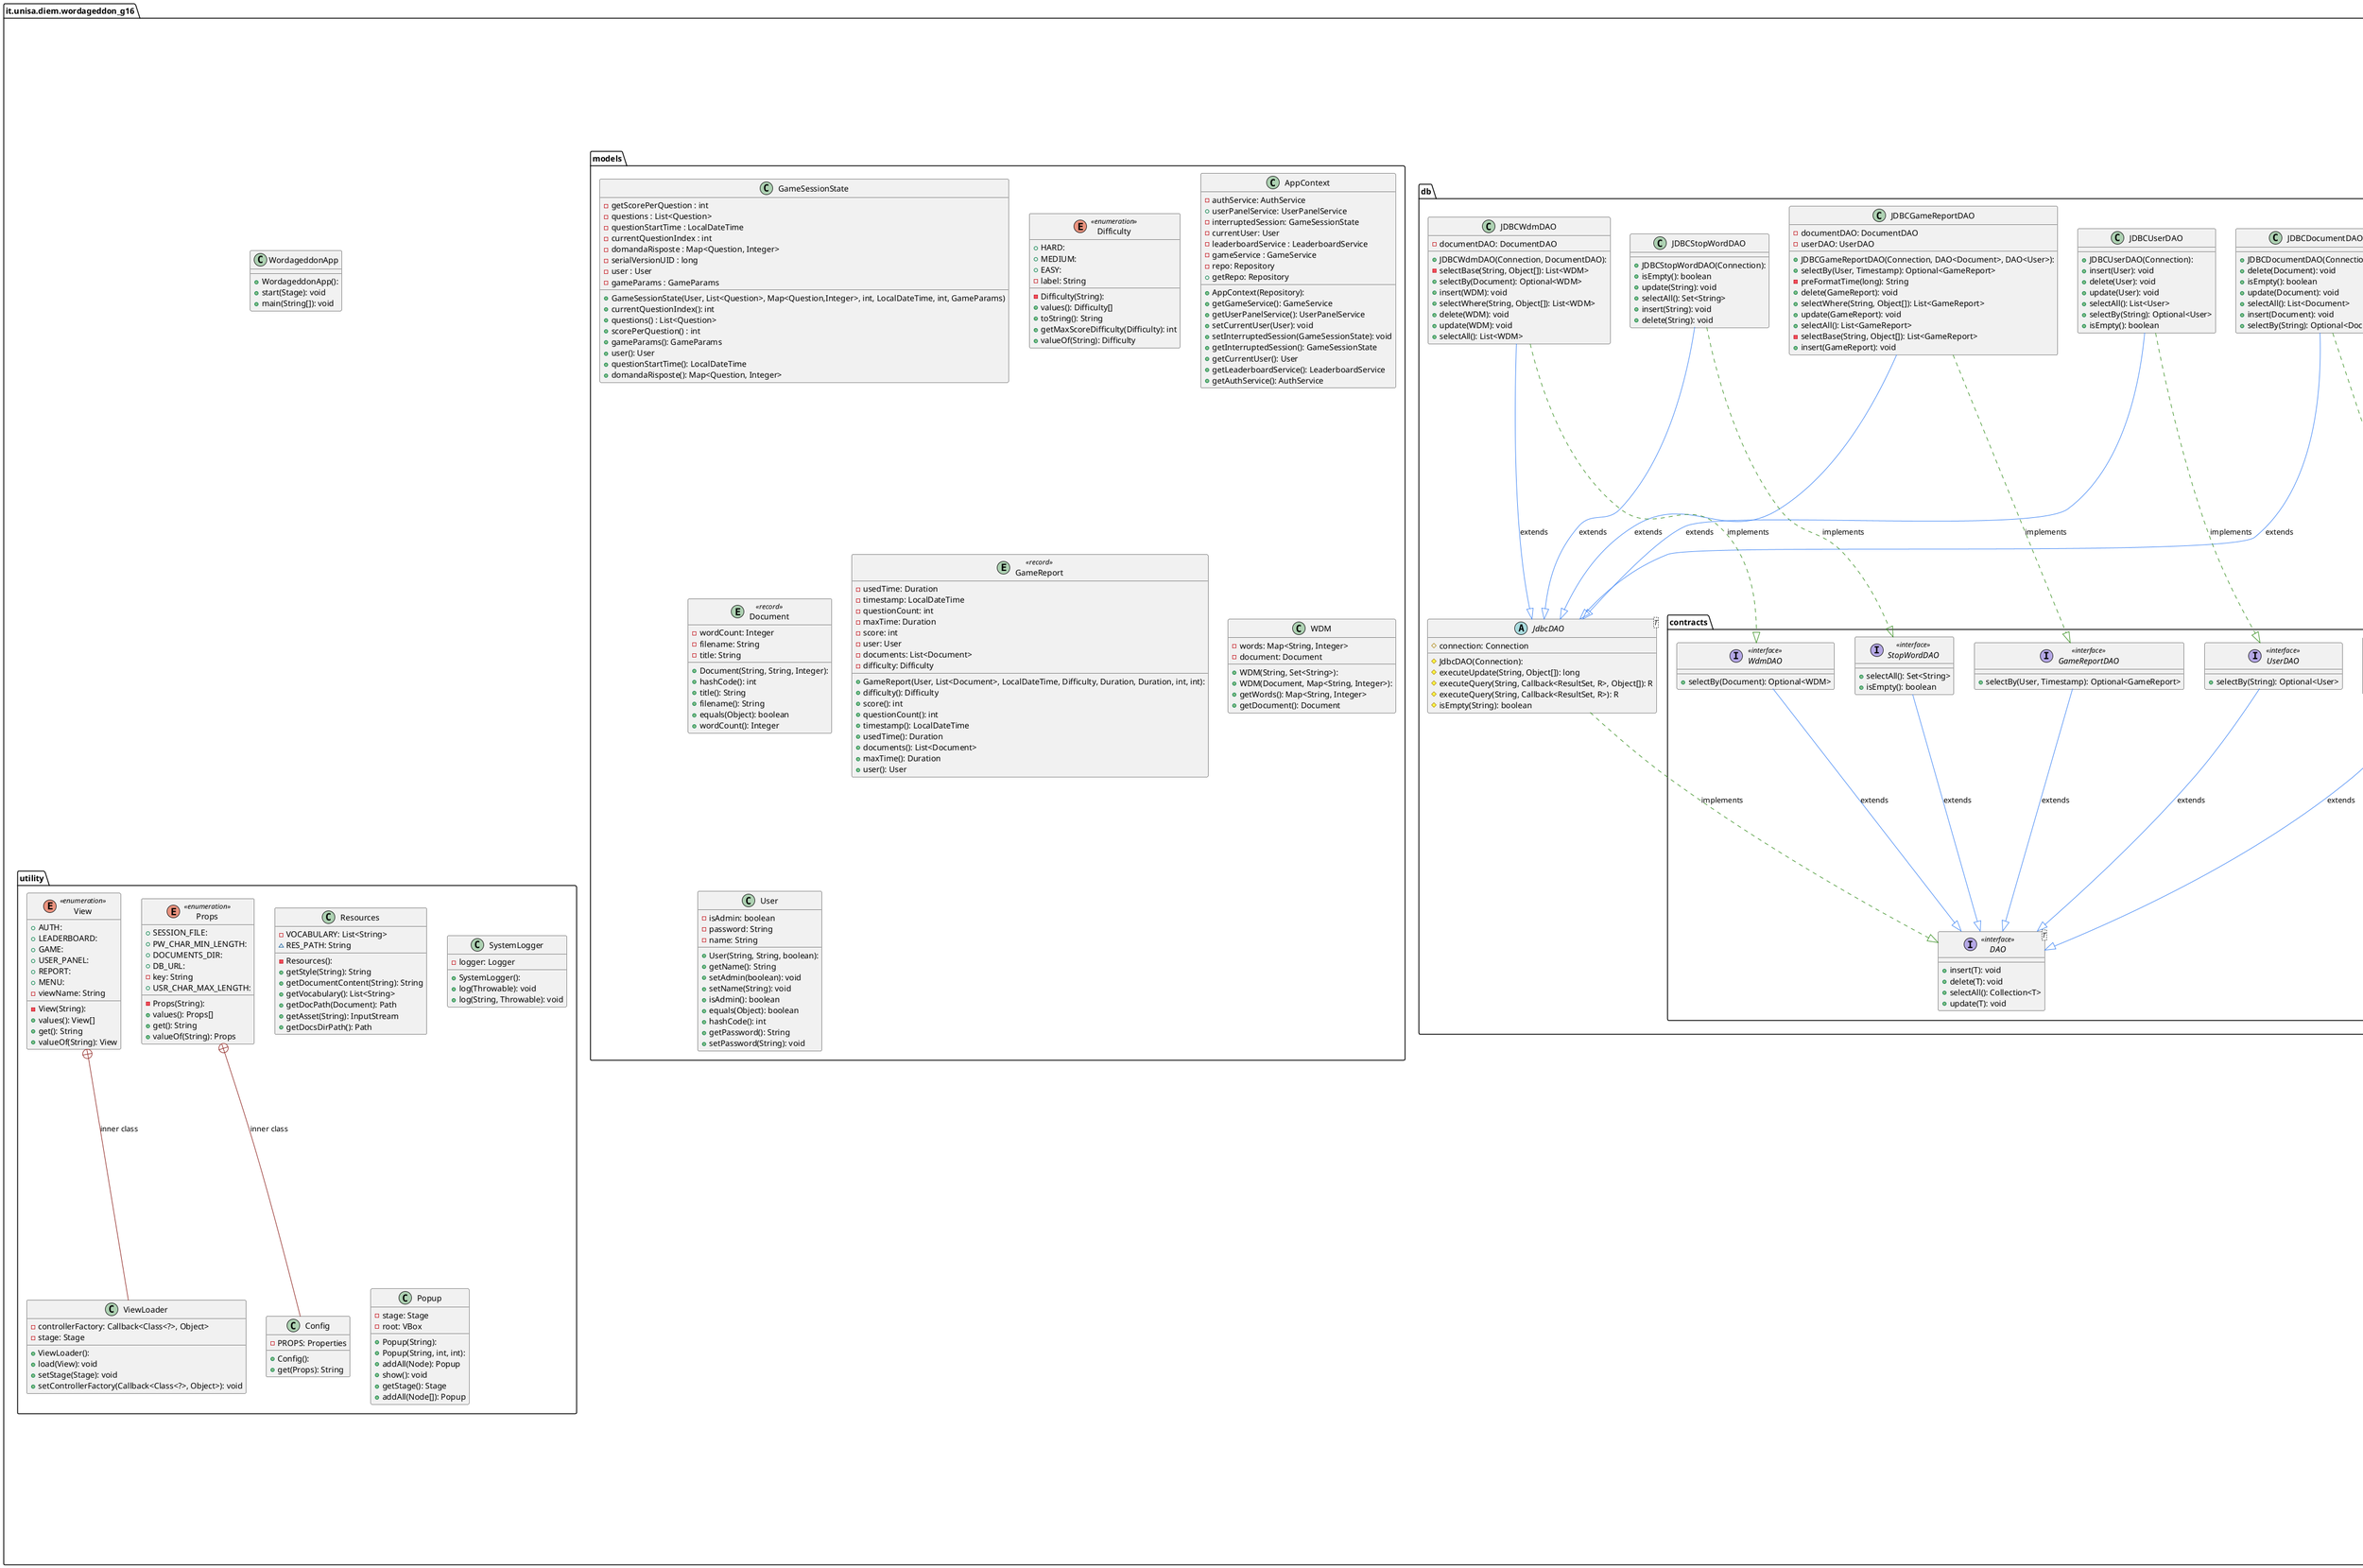 @startuml
set namespaceSeparator none

package "it.unisa.diem.wordageddon_g16"{
package controllers {
    class AuthController {
    + AuthController(AppContext):
    - authService: AuthService
    - passwordPF: PasswordField
    - initialize(): void
    + handleLoginBtn(ActionEvent): void
    + showDialog(AlertType, String, String): void
    + handleRegisterBtn(ActionEvent): void
    }
    class GameController {
    + GameController(AppContext):
    - minTimeElapsed: BooleanProperty
    - appContext: AppContext
    - domandaRisposte: Map<Question, Integer>
    - elapsedSeconds: SimpleIntegerProperty
    - QUESTION_TIME_LIMIT: Duration
    - questionTimer: Timeline
    - documentToTextMap: Map<Document, String>
    - readingTimer: Timeline
    - currentQuestionIndex: SimpleIntegerProperty
    - numeroRisposteSaltate: int
    - questionsReady: BooleanProperty
    - questionSetupService: Service<List<Question>>
    - gameService: GameService
    - readingSetupService: Service<Map<Document, String>>
    - questionStartTime: LocalDateTime
    - questions: List<Question>
    - currentDocumentIndex: SimpleIntegerProperty
    - numeroRisposteCorrette: int
    - MIN_TIME_FOR_SKIP: int
    - score: int
    + skipReading(): void
    - showReport(): void
    - loadPane(Node): void
    - onBackPressed(): void
    - populateAnswerTable(): void
    + initialize(): void
    - showQuestion(int): void
    + toggleShowAnswers(Event): void
    - switchToQuestions(): void
    + handlePlayAgain(Event): void
    - setDocument(int): void
    - startTimer(Duration, Label, ProgressBar, Runnable): Timeline?
    + onDifficultySelected(ActionEvent): void
    - onChangeDocument(ActionEvent): void
    + handleShowLeaderboard(Event): void
    + handleGoMenu(Event): void
    + saveSession() : void
    + restoreSession(GameSessionState): void
    }
    class UserPanelController {
    + UserPanelController(AppContext):
    - currentUser: User
    - appContext: AppContext
    - service: UserPanelService
    - handleStopWords(ActionEvent): void
    - handleAdmin(ActionEvent): void
    - handleGoBack(ActionEvent): void
    - handleDocumenti(ActionEvent): void
    - handleLogOut(ActionEvent): void
    + initialize(): void
    }
    class LeaderboardController {
    + LeaderboardController(AppContext):
    - leaderboardService: LeaderboardService
    - back(ActionEvent): void
    + initialize(URL, ResourceBundle): void
    }
    class MainMenuController {
    + MainMenuController(AppContext):
    - context: AppContext
    - onUserPanelRequested(MouseEvent): void
    - playGame(ActionEvent): void
    - onLeaderboardRequested(ActionEvent): void
    + initialize(URL, ResourceBundle): void
    }
}

package db {
    class JdbcRepository {
    + JdbcRepository():
    - daos: Map<String, JdbcDAO<?>>
    - conn: Connection
    + getDAO(String): TDAO
    + close(): void
    }
    package contracts {
            interface Repository << interface >> {
            + getDAO(String): TDAO
            + close(): void
            }
    interface DAO<T> << interface >> {
    + insert(T): void
    + delete(T): void
    + selectAll(): Collection<T>
    + update(T): void
    }
    interface DocumentDAO << interface >> {
    + isEmpty(): boolean
    + selectBy(String): Optional<Document>
    }
    interface GameReportDAO << interface >> {
    + selectBy(User, Timestamp): Optional<GameReport>
    }
    interface StopWordDAO << interface >> {
    + selectAll(): Set<String>
    + isEmpty(): boolean
    }

    interface WdmDAO << interface >> {
    + selectBy(Document): Optional<WDM>
    }

    interface UserDAO << interface >> {
    + selectBy(String): Optional<User>
    }
    }

    class JDBCDocumentDAO {
    + JDBCDocumentDAO(Connection):
    + delete(Document): void
    + isEmpty(): boolean
    + update(Document): void
    + selectAll(): List<Document>
    + insert(Document): void
    + selectBy(String): Optional<Document>
    }
    class JDBCGameReportDAO {
    + JDBCGameReportDAO(Connection, DAO<Document>, DAO<User>):
    - documentDAO: DocumentDAO
    - userDAO: UserDAO
    + selectBy(User, Timestamp): Optional<GameReport>
    - preFormatTime(long): String
    + delete(GameReport): void
    + selectWhere(String, Object[]): List<GameReport>
    + update(GameReport): void
    + selectAll(): List<GameReport>
    - selectBase(String, Object[]): List<GameReport>
    + insert(GameReport): void
    }
    class JDBCStopWordDAO {
    + JDBCStopWordDAO(Connection):
    + isEmpty(): boolean
    + update(String): void
    + selectAll(): Set<String>
    + insert(String): void
    + delete(String): void
    }
    class JDBCUserDAO {
    + JDBCUserDAO(Connection):
    + insert(User): void
    + delete(User): void
    + update(User): void
    + selectAll(): List<User>
    + selectBy(String): Optional<User>
    + isEmpty(): boolean
    }
    class JDBCWdmDAO {
    + JDBCWdmDAO(Connection, DocumentDAO):
    - documentDAO: DocumentDAO
    - selectBase(String, Object[]): List<WDM>
    + selectBy(Document): Optional<WDM>
    + insert(WDM): void
    + selectWhere(String, Object[]): List<WDM>
    + delete(WDM): void
    + update(WDM): void
    + selectAll(): List<WDM>
    }
    abstract class JdbcDAO<T> {
    # JdbcDAO(Connection):
    # connection: Connection
    # executeUpdate(String, Object[]): long
    # executeQuery(String, Callback<ResultSet, R>, Object[]): R
    # executeQuery(String, Callback<ResultSet, R>): R
    # isEmpty(String): boolean
    }

    package exceptions{
        exception QueryFailedException {
        + QueryFailedException(String):
        }
        exception UpdateFailedException {
        + UpdateFailedException(String):
        }
    }

}

package models {
    class GameSessionState {
    - getScorePerQuestion : int
    - questions : List<Question>
    - questionStartTime : LocalDateTime
    - currentQuestionIndex : int
    - domandaRisposte : Map<Question, Integer>
    - serialVersionUID : long
    - user : User
    - gameParams : GameParams
    + GameSessionState(User, List<Question>, Map<Question,Integer>, int, LocalDateTime, int, GameParams)
    + currentQuestionIndex(): int
    + questions() : List<Question>
    + scorePerQuestion() : int
    + gameParams(): GameParams
    + user(): User
    + questionStartTime(): LocalDateTime
    + domandaRisposte(): Map<Question, Integer>
    }
    enum Difficulty << enumeration >> {
    - Difficulty(String):
    + HARD:
    + MEDIUM:
    + EASY:
    - label: String
    + values(): Difficulty[]
    + toString(): String
    + getMaxScoreDifficulty(Difficulty): int
    + valueOf(String): Difficulty
    }
    class AppContext {
    + AppContext(Repository):
    - authService: AuthService
    + userPanelService: UserPanelService
    - interruptedSession: GameSessionState
    - currentUser: User
    - leaderboardService : LeaderboardService
    - gameService : GameService
    - repo: Repository
    + getGameService(): GameService
    + getUserPanelService(): UserPanelService
    + setCurrentUser(User): void
    + setInterruptedSession(GameSessionState): void
    + getInterruptedSession(): GameSessionState
    + getCurrentUser(): User
    + getRepo: Repository
    + getLeaderboardService(): LeaderboardService
    + getAuthService(): AuthService
    }
    entity Document << record >> {
    + Document(String, String, Integer):
    - wordCount: Integer
    - filename: String
    - title: String
    + hashCode(): int
    + title(): String
    + filename(): String
    + equals(Object): boolean
    + wordCount(): Integer
    }

    entity GameReport << record >> {
    + GameReport(User, List<Document>, LocalDateTime, Difficulty, Duration, Duration, int, int):
    - usedTime: Duration
    - timestamp: LocalDateTime
    - questionCount: int
    - maxTime: Duration
    - score: int
    - user: User
    - documents: List<Document>
    - difficulty: Difficulty
    + difficulty(): Difficulty
    + score(): int
    + questionCount(): int
    + timestamp(): LocalDateTime
    + usedTime(): Duration
    + documents(): List<Document>
    + maxTime(): Duration
    + user(): User
    }
    class WDM {
    + WDM(String, Set<String>):
    + WDM(Document, Map<String, Integer>):
    - words: Map<String, Integer>
    - document: Document
    + getWords(): Map<String, Integer>
    + getDocument(): Document
    }

    class User {
    + User(String, String, boolean):
    - isAdmin: boolean
    - password: String
    - name: String
    + getName(): String
    + setAdmin(boolean): void
    + setName(String): void
    + isAdmin(): boolean
    + equals(Object): boolean
    + hashCode(): int
    + getPassword(): String
    + setPassword(String): void
    }
}

package services {
    class AuthService {
    + AuthService(AppContext, JDBCUserDAO):
    - userDAO: JDBCUserDAO
    - context: AppContext
    + login(String, String): boolean
    + noUsers(): boolean
    + logout(): void
    + loadSession(): boolean
    + register(String, String, boolean): boolean
    - saveSession(User): void
    }
class UserPanelService {
  + UserPanelService(GameReportDAO, JDBCUserDAO, DocumentDAO, JDBCStopWordDAO, JDBCWdmDAO, AppContext):
  - stopWordDAO: JDBCStopWordDAO
  - wdmDAO: JDBCWdmDAO
  - gameReportDAO: GameReportDAO
  - userDAO: JDBCUserDAO
  - documentDAO: DocumentDAO
  - appContext: AppContext
  - stopWordsParser(String): Set<String>
  + getCurrentUserReports(): List<GameReport>
  + deleteStopword(String): void
  + demoteUser(String): void
  + getAllDocuments(): Collection<Document>
  + deleteDocument(Document): void
  + getAllUsersExceptCurrent(): List<User>
  + symbolicNameOf(String): String
  + getStopwords(): Set<String>
  + addStopWords(String): void
  + addStopwordsFromFile(File): void
  + getUserStatsForCurrentUser(): Map<String, Object>
  + moveDocument(File): void
  + promoteUser(String): void
  + updateWDM(WDM): void
}
class GameService {
  + GameService(AppContext, GameReportDAO, JDBCWdmDAO, DocumentDAO, StopWordDAO):
  - wdmMap: Map<Document, WDM>
  - random: Random
  - wdmDAO: JDBCWdmDAO
  - documentDAO: DocumentDAO
  - stopWordDAO: StopWordDAO
  - gameReportDAO: GameReportDAO
  - params: GameParams
  - context: AppContext
  - whichAbsentQuestion(): Question
  + init(Difficulty): void
  - generateQuestionCount(float, Difficulty): int
  - generateTimer(float): Duration
  - absoluteFrequencyQuestion(): Question
  + getQuestionCount(): int
  + getDifficulty(): Difficulty
  - generateAbsentWord(Set<String>): String
  + restoreParams(GameParams): void
  - whichDocumentQuestion(): Question
  + getTimeLimit(): Duration
  - loadWdmMap(): void
  - whichLessQuestionSingle(): Question
  - absoluteFrequencyQuestionSingle(): Question
  + getParams(): GameParams
  + getDocuments(): List<Document>
  - whichLessQuestion(): Question
  - whichMoreQuestion(): Question
  + setupReadingPhase(): Map<Document, String>
  + saveGameReport(GameReport): void
  - whichMoreQuestionSingle(): Question
  + getQuestions(): List<Question>
  + getScorePerQuestion(): int
  - generateDocuments(float, Difficulty): List<Document>
}
    class LeaderboardService {
    + LeaderboardService(AppContext, JDBCGameReportDAO, UserDAO):
    - gameReportDAO: JDBCGameReportDAO
    - currentUser: User
    - users: Collection<User>
    + getGloablLeaderboard(): List<LeaderboardEntry>
    + getLeaderboardByDifficulty(Difficulty): List<LeaderboardEntry>
    - getLeaderboardBase(Difficulty): List<LeaderboardEntry>
    }
    class GameParams {
    - GameParams(Difficulty):
    - random: Random
    - documents: List<Document>
    - difficulty: Difficulty
    - timer: Duration
    - questionCount: int
    - generateTimer(float): Duration
    - generateDocuments(float): List<Document>
    - generateQuestionCount(float): int
    }
    class DifficultyIndex {
    + DifficultyIndex(float):
    - cap: float
    - value: float
    + getCap(): float
    + getNext(): float
    + getRemaining(): float
    + getNextRelative(): float
    }
    entity Question << record >> {
    + Question(String, List<String>, int):
    - text: String
    - answers: List<String>
    - correctAnswerIndex: int
    + correctAnswerIndex(): int
    + text(): String
    + create(String, List<String>, int): Question
    + answers(): List<String>
    }
    enum QuestionType << enumeration >> {
    - QuestionType(float):
    + WHICH_MORE:
    - weight: float
    + WHICH_LESS:
    + WHICH_DOCUMENT:
    + WHICH_ABSENT:
    + ABSOLUTE_FREQUENCY:
    + valueOf(String): QuestionType
    + values(): QuestionType[]
    + getRandomType(): QuestionType
    }
    entity LeaderboardEntry << record >> {
    + LeaderboardEntry(String, Difficulty, int, int, int):
    - totalScore: int
    - username: String
    - averageScore: int
    - gamesPlayed: int
    - favouriteDifficulty: Difficulty
    + favouriteDifficulty(): Difficulty
    + averageScore(): int
    + totalScore(): int
    + username(): String
    + gamesPlayed(): int
    }
}

package utility{
    class Config {
    + Config():
    - PROPS: Properties
    + get(Props): String
    }
    class Resources {
    - Resources():
    - VOCABULARY: List<String>
    ~ RES_PATH: String
    + getStyle(String): String
    + getDocumentContent(String): String
    + getVocabulary(): List<String>
    + getDocPath(Document): Path
    + getAsset(String): InputStream
    + getDocsDirPath(): Path
    }
    class SystemLogger {
    + SystemLogger():
    - logger: Logger
    + log(Throwable): void
    + log(String, Throwable): void
    }
    class ViewLoader {
    + ViewLoader():
    - controllerFactory: Callback<Class<?>, Object>
    - stage: Stage
    + load(View): void
    + setStage(Stage): void
    + setControllerFactory(Callback<Class<?>, Object>): void
    }
    enum Props << enumeration >> {
    - Props(String):
    + SESSION_FILE:
    + PW_CHAR_MIN_LENGTH:
    + DOCUMENTS_DIR:
    + DB_URL:
    - key: String
    + USR_CHAR_MAX_LENGTH:
    + values(): Props[]
    + get(): String
    + valueOf(String): Props
    }
    enum View << enumeration >> {
    - View(String):
    + AUTH:
    + LEADERBOARD:
    + GAME:
    + USER_PANEL:
    + REPORT:
    + MENU:
    - viewName: String
    + values(): View[]
    + get(): String
    + valueOf(String): View
    }
    class Popup {
    + Popup(String):
    + Popup(String, int, int):
    - stage: Stage
    - root: VBox
    + addAll(Node): Popup
    + show(): void
    + getStage(): Stage
    + addAll(Node[]): Popup
    }
}


class WordageddonApp {
  + WordageddonApp():
  + start(Stage): void
  + main(String[]): void
}
}

/'
    verde: #348c1c  - implements
    blu: #4287f5    - extends
    rosso: #8c201c - inner class
'/
DifficultyIndex        +-[#8c201c,plain]-  GameParams  : inner class
LeaderboardEntry       +-[#8c201c,plain]-  LeaderboardService : inner class
Props                  +-[#8c201c,plain]-  Config : inner class
QuestionType           +-[#8c201c,plain]-  Question : inner class
View                   +-[#8c201c,plain]-  ViewLoader : inner class
WdmDAO                 -[#4287f5,plain]-^  DAO : extends
StopWordDAO            -[#4287f5,plain]-^  DAO : extends
GameReportDAO          -[#4287f5,plain]-^  DAO : extends
UserDAO                -[#4287f5,plain]-^  DAO : extends
DocumentDAO            -[#4287f5,plain]-^  DAO : extends
JDBCDocumentDAO        -[#348c1c,dashed]-^  DocumentDAO : implements
JDBCDocumentDAO        -[#4287f5,plain]-^  JdbcDAO : extends
JDBCGameReportDAO      -[#348c1c,dashed]-^  GameReportDAO : implements
JDBCGameReportDAO      -[#4287f5,plain]-^  JdbcDAO : extends
JDBCStopWordDAO        -[#4287f5,plain]-^  JdbcDAO : extends
JDBCStopWordDAO        -[#348c1c,dashed]-^  StopWordDAO  : implements
JDBCUserDAO            -[#4287f5,plain]-^  JdbcDAO  : extends
JDBCUserDAO            -[#348c1c,dashed]-^  UserDAO : implements
JDBCWdmDAO             -[#4287f5,plain]-^  JdbcDAO  : extends
JDBCWdmDAO             -[#348c1c,dashed]-^  WdmDAO   : implements
JdbcDAO                -[#348c1c,dashed]-^  DAO  : implements
JdbcRepository         -[#348c1c,dashed]-^  Repository   : implements
@enduml